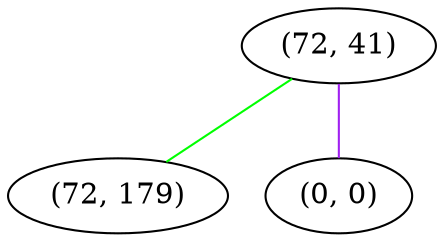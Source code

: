 graph "" {
"(72, 41)";
"(72, 179)";
"(0, 0)";
"(72, 41)" -- "(72, 179)"  [color=green, key=0, weight=2];
"(72, 41)" -- "(0, 0)"  [color=purple, key=0, weight=4];
}
